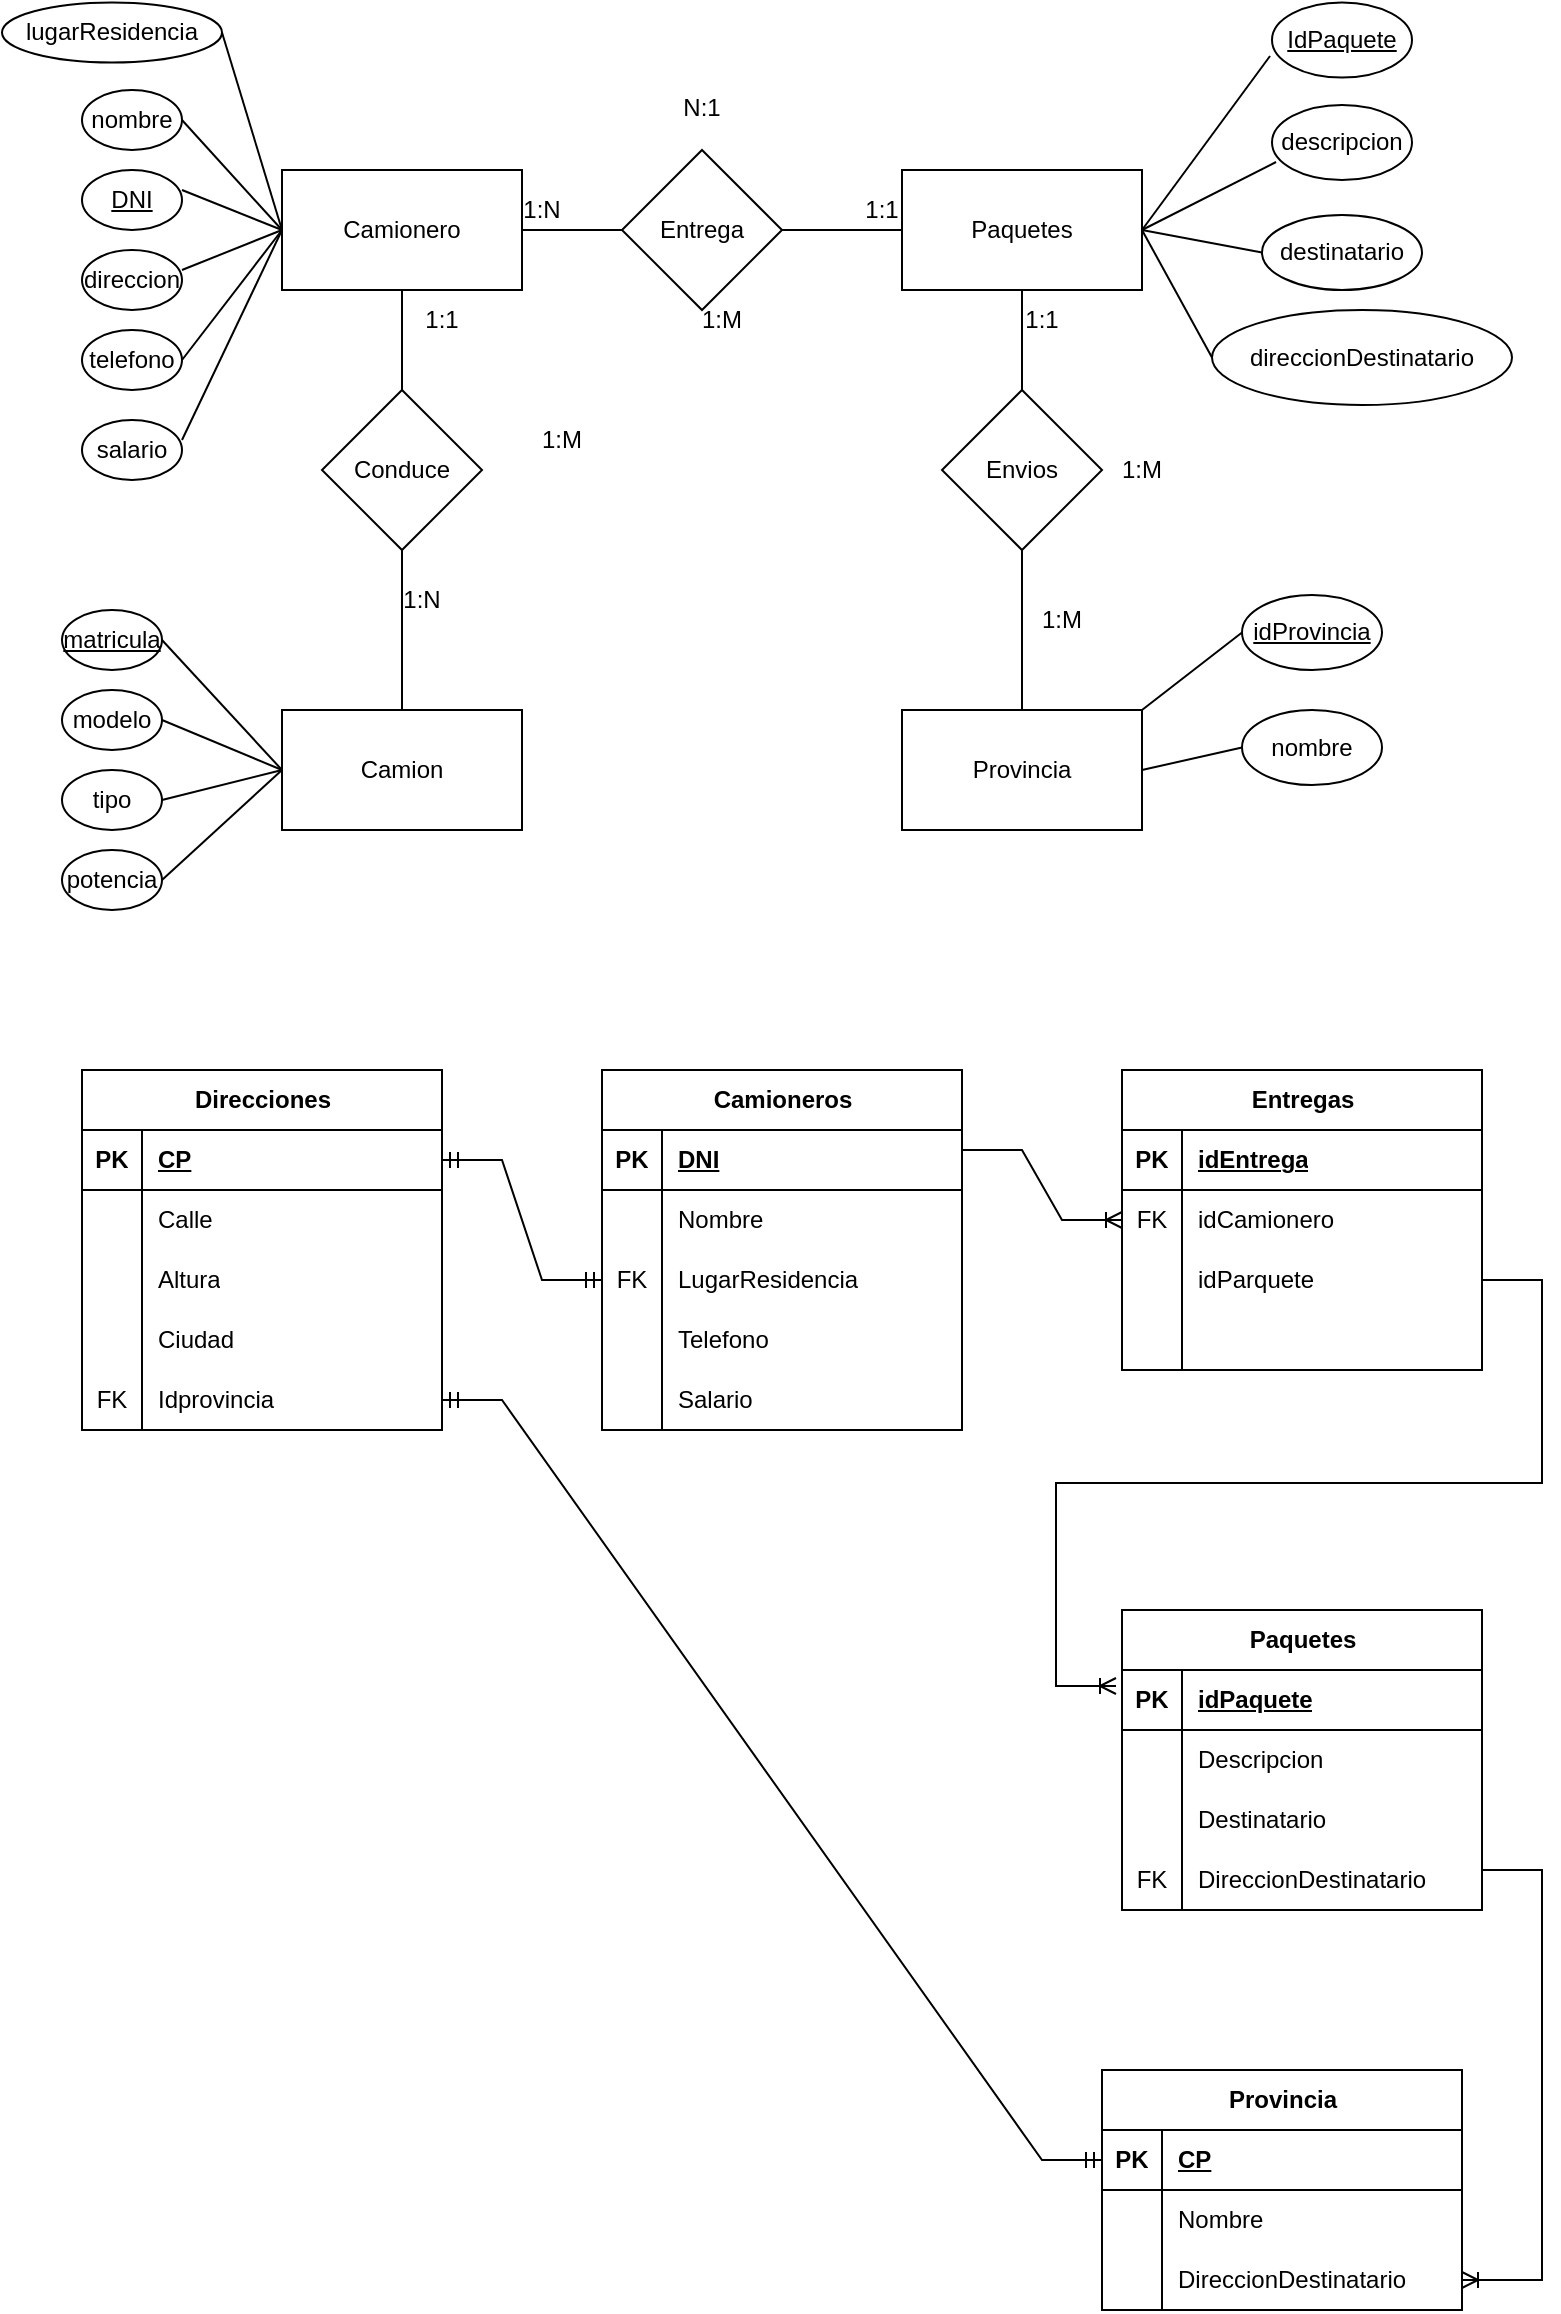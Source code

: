 <mxfile version="24.7.12">
  <diagram name="Página-1" id="TOyF0oC4-pQ5GgvGl5k4">
    <mxGraphModel dx="1195" dy="615" grid="1" gridSize="10" guides="1" tooltips="1" connect="1" arrows="1" fold="1" page="1" pageScale="1" pageWidth="827" pageHeight="1169" math="0" shadow="0">
      <root>
        <mxCell id="0" />
        <mxCell id="1" parent="0" />
        <mxCell id="Z3GMABXR65vh1EOhhpJ3-1" value="Camionero" style="rounded=0;whiteSpace=wrap;html=1;" parent="1" vertex="1">
          <mxGeometry x="140" y="150" width="120" height="60" as="geometry" />
        </mxCell>
        <mxCell id="Z3GMABXR65vh1EOhhpJ3-4" value="Paquetes" style="rounded=0;whiteSpace=wrap;html=1;" parent="1" vertex="1">
          <mxGeometry x="450" y="150" width="120" height="60" as="geometry" />
        </mxCell>
        <mxCell id="Z3GMABXR65vh1EOhhpJ3-12" value="" style="line;strokeWidth=1;rotatable=0;dashed=0;labelPosition=right;align=left;verticalAlign=middle;spacingTop=0;spacingLeft=6;points=[];portConstraint=eastwest;" parent="1" vertex="1">
          <mxGeometry x="260" y="175" width="50" height="10" as="geometry" />
        </mxCell>
        <mxCell id="Tr4g3t7jidLIdL0zgSE4-143" value="" style="edgeStyle=orthogonalEdgeStyle;rounded=0;orthogonalLoop=1;jettySize=auto;html=1;" edge="1" parent="1" source="Z3GMABXR65vh1EOhhpJ3-13" target="qW1m1wGhMs4HHfmTfh1w-18">
          <mxGeometry relative="1" as="geometry" />
        </mxCell>
        <mxCell id="Z3GMABXR65vh1EOhhpJ3-13" value="" style="line;strokeWidth=1;rotatable=0;dashed=0;labelPosition=right;align=left;verticalAlign=middle;spacingTop=0;spacingLeft=6;points=[];portConstraint=eastwest;" parent="1" vertex="1">
          <mxGeometry x="390" y="175" width="60" height="10" as="geometry" />
        </mxCell>
        <mxCell id="Z3GMABXR65vh1EOhhpJ3-14" value="Provincia" style="rounded=0;whiteSpace=wrap;html=1;" parent="1" vertex="1">
          <mxGeometry x="450" y="420" width="120" height="60" as="geometry" />
        </mxCell>
        <mxCell id="Z3GMABXR65vh1EOhhpJ3-16" value="" style="endArrow=none;html=1;rounded=0;exitX=1;exitY=0.5;exitDx=0;exitDy=0;" parent="1" source="Z3GMABXR65vh1EOhhpJ3-17" edge="1">
          <mxGeometry width="50" height="50" relative="1" as="geometry">
            <mxPoint x="90" y="140" as="sourcePoint" />
            <mxPoint x="140" y="180" as="targetPoint" />
          </mxGeometry>
        </mxCell>
        <mxCell id="Z3GMABXR65vh1EOhhpJ3-17" value="nombre" style="ellipse;whiteSpace=wrap;html=1;" parent="1" vertex="1">
          <mxGeometry x="40" y="110" width="50" height="30" as="geometry" />
        </mxCell>
        <mxCell id="Z3GMABXR65vh1EOhhpJ3-18" value="&lt;u&gt;DNI&lt;/u&gt;" style="ellipse;whiteSpace=wrap;html=1;" parent="1" vertex="1">
          <mxGeometry x="40" y="150" width="50" height="30" as="geometry" />
        </mxCell>
        <mxCell id="Z3GMABXR65vh1EOhhpJ3-19" value="direccion" style="ellipse;whiteSpace=wrap;html=1;" parent="1" vertex="1">
          <mxGeometry x="40" y="190" width="50" height="30" as="geometry" />
        </mxCell>
        <mxCell id="Z3GMABXR65vh1EOhhpJ3-20" value="telefono" style="ellipse;whiteSpace=wrap;html=1;" parent="1" vertex="1">
          <mxGeometry x="40" y="230" width="50" height="30" as="geometry" />
        </mxCell>
        <mxCell id="Z3GMABXR65vh1EOhhpJ3-21" value="salario" style="ellipse;whiteSpace=wrap;html=1;" parent="1" vertex="1">
          <mxGeometry x="40" y="275" width="50" height="30" as="geometry" />
        </mxCell>
        <mxCell id="Z3GMABXR65vh1EOhhpJ3-22" value="lugarResidencia" style="ellipse;whiteSpace=wrap;html=1;" parent="1" vertex="1">
          <mxGeometry y="66.25" width="110" height="30" as="geometry" />
        </mxCell>
        <mxCell id="Z3GMABXR65vh1EOhhpJ3-23" value="" style="endArrow=none;html=1;rounded=0;entryX=0;entryY=0.5;entryDx=0;entryDy=0;" parent="1" target="Z3GMABXR65vh1EOhhpJ3-1" edge="1">
          <mxGeometry width="50" height="50" relative="1" as="geometry">
            <mxPoint x="90" y="160" as="sourcePoint" />
            <mxPoint x="140" y="200" as="targetPoint" />
          </mxGeometry>
        </mxCell>
        <mxCell id="Z3GMABXR65vh1EOhhpJ3-24" value="" style="endArrow=none;html=1;rounded=0;entryX=0;entryY=0.5;entryDx=0;entryDy=0;" parent="1" target="Z3GMABXR65vh1EOhhpJ3-1" edge="1">
          <mxGeometry width="50" height="50" relative="1" as="geometry">
            <mxPoint x="90" y="200" as="sourcePoint" />
            <mxPoint x="140" y="240" as="targetPoint" />
          </mxGeometry>
        </mxCell>
        <mxCell id="Z3GMABXR65vh1EOhhpJ3-25" value="" style="endArrow=none;html=1;rounded=0;" parent="1" edge="1">
          <mxGeometry width="50" height="50" relative="1" as="geometry">
            <mxPoint x="90" y="245" as="sourcePoint" />
            <mxPoint x="140" y="180" as="targetPoint" />
          </mxGeometry>
        </mxCell>
        <mxCell id="Z3GMABXR65vh1EOhhpJ3-26" value="" style="endArrow=none;html=1;rounded=0;entryX=0;entryY=0.5;entryDx=0;entryDy=0;" parent="1" target="Z3GMABXR65vh1EOhhpJ3-1" edge="1">
          <mxGeometry width="50" height="50" relative="1" as="geometry">
            <mxPoint x="90" y="285" as="sourcePoint" />
            <mxPoint x="140" y="325" as="targetPoint" />
          </mxGeometry>
        </mxCell>
        <mxCell id="Z3GMABXR65vh1EOhhpJ3-27" value="" style="endArrow=none;html=1;rounded=0;entryX=-0.014;entryY=0.713;entryDx=0;entryDy=0;exitX=1;exitY=0.5;exitDx=0;exitDy=0;entryPerimeter=0;" parent="1" source="Z3GMABXR65vh1EOhhpJ3-4" target="Z3GMABXR65vh1EOhhpJ3-34" edge="1">
          <mxGeometry width="50" height="50" relative="1" as="geometry">
            <mxPoint x="600" y="-10" as="sourcePoint" />
            <mxPoint x="650" y="80" as="targetPoint" />
          </mxGeometry>
        </mxCell>
        <mxCell id="Z3GMABXR65vh1EOhhpJ3-28" value="Entrega" style="rhombus;whiteSpace=wrap;html=1;" parent="1" vertex="1">
          <mxGeometry x="310" y="140" width="80" height="80" as="geometry" />
        </mxCell>
        <mxCell id="Z3GMABXR65vh1EOhhpJ3-29" value="descripcion" style="ellipse;whiteSpace=wrap;html=1;" parent="1" vertex="1">
          <mxGeometry x="635" y="117.5" width="70" height="37.5" as="geometry" />
        </mxCell>
        <mxCell id="Z3GMABXR65vh1EOhhpJ3-30" value="destinatario" style="ellipse;whiteSpace=wrap;html=1;" parent="1" vertex="1">
          <mxGeometry x="630" y="172.5" width="80" height="37.5" as="geometry" />
        </mxCell>
        <mxCell id="Z3GMABXR65vh1EOhhpJ3-31" value="direccionDestinatario" style="ellipse;whiteSpace=wrap;html=1;" parent="1" vertex="1">
          <mxGeometry x="605" y="220" width="150" height="47.5" as="geometry" />
        </mxCell>
        <mxCell id="Z3GMABXR65vh1EOhhpJ3-34" value="IdPaquete" style="ellipse;whiteSpace=wrap;html=1;fontStyle=4" parent="1" vertex="1">
          <mxGeometry x="635" y="66.25" width="70" height="37.5" as="geometry" />
        </mxCell>
        <mxCell id="Z3GMABXR65vh1EOhhpJ3-35" value="" style="endArrow=none;html=1;rounded=0;entryX=0.029;entryY=0.76;entryDx=0;entryDy=0;exitX=1;exitY=0.5;exitDx=0;exitDy=0;entryPerimeter=0;" parent="1" source="Z3GMABXR65vh1EOhhpJ3-4" target="Z3GMABXR65vh1EOhhpJ3-29" edge="1">
          <mxGeometry width="50" height="50" relative="1" as="geometry">
            <mxPoint x="570" y="222.5" as="sourcePoint" />
            <mxPoint x="650" y="122.5" as="targetPoint" />
          </mxGeometry>
        </mxCell>
        <mxCell id="Z3GMABXR65vh1EOhhpJ3-36" value="" style="endArrow=none;html=1;rounded=0;entryX=0;entryY=0.5;entryDx=0;entryDy=0;" parent="1" target="Z3GMABXR65vh1EOhhpJ3-30" edge="1">
          <mxGeometry width="50" height="50" relative="1" as="geometry">
            <mxPoint x="570" y="180" as="sourcePoint" />
            <mxPoint x="650" y="160" as="targetPoint" />
          </mxGeometry>
        </mxCell>
        <mxCell id="Z3GMABXR65vh1EOhhpJ3-37" value="" style="endArrow=none;html=1;rounded=0;entryX=0;entryY=0.5;entryDx=0;entryDy=0;" parent="1" target="Z3GMABXR65vh1EOhhpJ3-31" edge="1">
          <mxGeometry width="50" height="50" relative="1" as="geometry">
            <mxPoint x="570" y="180" as="sourcePoint" />
            <mxPoint x="650" y="195" as="targetPoint" />
          </mxGeometry>
        </mxCell>
        <mxCell id="Z3GMABXR65vh1EOhhpJ3-40" value="" style="endArrow=none;html=1;rounded=0;exitX=0.5;exitY=0;exitDx=0;exitDy=0;entryX=0.5;entryY=1;entryDx=0;entryDy=0;" parent="1" source="Z3GMABXR65vh1EOhhpJ3-14" target="Z3GMABXR65vh1EOhhpJ3-4" edge="1">
          <mxGeometry width="50" height="50" relative="1" as="geometry">
            <mxPoint x="390" y="310" as="sourcePoint" />
            <mxPoint x="440" y="260" as="targetPoint" />
          </mxGeometry>
        </mxCell>
        <mxCell id="Z3GMABXR65vh1EOhhpJ3-41" value="Envios" style="rhombus;whiteSpace=wrap;html=1;" parent="1" vertex="1">
          <mxGeometry x="470" y="260" width="80" height="80" as="geometry" />
        </mxCell>
        <mxCell id="Z3GMABXR65vh1EOhhpJ3-42" value="N:1" style="text;html=1;align=center;verticalAlign=middle;whiteSpace=wrap;rounded=0;" parent="1" vertex="1">
          <mxGeometry x="320" y="103.75" width="60" height="30" as="geometry" />
        </mxCell>
        <mxCell id="Z3GMABXR65vh1EOhhpJ3-43" value="1:N" style="text;html=1;align=center;verticalAlign=middle;whiteSpace=wrap;rounded=0;" parent="1" vertex="1">
          <mxGeometry x="240" y="155" width="60" height="30" as="geometry" />
        </mxCell>
        <mxCell id="Z3GMABXR65vh1EOhhpJ3-44" value="1:1" style="text;html=1;align=center;verticalAlign=middle;whiteSpace=wrap;rounded=0;" parent="1" vertex="1">
          <mxGeometry x="410" y="155" width="60" height="30" as="geometry" />
        </mxCell>
        <mxCell id="Z3GMABXR65vh1EOhhpJ3-45" value="1:1" style="text;html=1;align=center;verticalAlign=middle;whiteSpace=wrap;rounded=0;" parent="1" vertex="1">
          <mxGeometry x="490" y="210" width="60" height="30" as="geometry" />
        </mxCell>
        <mxCell id="Z3GMABXR65vh1EOhhpJ3-46" value="1:M" style="text;html=1;align=center;verticalAlign=middle;whiteSpace=wrap;rounded=0;" parent="1" vertex="1">
          <mxGeometry x="500" y="360" width="60" height="30" as="geometry" />
        </mxCell>
        <mxCell id="Z3GMABXR65vh1EOhhpJ3-47" value="1:M" style="text;html=1;align=center;verticalAlign=middle;whiteSpace=wrap;rounded=0;" parent="1" vertex="1">
          <mxGeometry x="540" y="285" width="60" height="30" as="geometry" />
        </mxCell>
        <mxCell id="qW1m1wGhMs4HHfmTfh1w-2" value="idProvincia" style="ellipse;whiteSpace=wrap;html=1;fontStyle=4" parent="1" vertex="1">
          <mxGeometry x="620" y="362.5" width="70" height="37.5" as="geometry" />
        </mxCell>
        <mxCell id="qW1m1wGhMs4HHfmTfh1w-4" value="nombre" style="ellipse;whiteSpace=wrap;html=1;" parent="1" vertex="1">
          <mxGeometry x="620" y="420" width="70" height="37.5" as="geometry" />
        </mxCell>
        <mxCell id="qW1m1wGhMs4HHfmTfh1w-5" value="" style="endArrow=none;html=1;rounded=0;entryX=0;entryY=0.5;entryDx=0;entryDy=0;exitX=1;exitY=0.5;exitDx=0;exitDy=0;" parent="1" target="qW1m1wGhMs4HHfmTfh1w-2" edge="1">
          <mxGeometry width="50" height="50" relative="1" as="geometry">
            <mxPoint x="570" y="420" as="sourcePoint" />
            <mxPoint x="629" y="333" as="targetPoint" />
          </mxGeometry>
        </mxCell>
        <mxCell id="qW1m1wGhMs4HHfmTfh1w-6" value="" style="endArrow=none;html=1;rounded=0;entryX=0;entryY=0.5;entryDx=0;entryDy=0;exitX=1;exitY=0.5;exitDx=0;exitDy=0;" parent="1" source="Z3GMABXR65vh1EOhhpJ3-14" target="qW1m1wGhMs4HHfmTfh1w-4" edge="1">
          <mxGeometry width="50" height="50" relative="1" as="geometry">
            <mxPoint x="580" y="430" as="sourcePoint" />
            <mxPoint x="630" y="391" as="targetPoint" />
          </mxGeometry>
        </mxCell>
        <mxCell id="qW1m1wGhMs4HHfmTfh1w-7" value="Conduce" style="rhombus;whiteSpace=wrap;html=1;" parent="1" vertex="1">
          <mxGeometry x="160" y="260" width="80" height="80" as="geometry" />
        </mxCell>
        <mxCell id="qW1m1wGhMs4HHfmTfh1w-8" value="Camion" style="rounded=0;whiteSpace=wrap;html=1;" parent="1" vertex="1">
          <mxGeometry x="140" y="420" width="120" height="60" as="geometry" />
        </mxCell>
        <mxCell id="qW1m1wGhMs4HHfmTfh1w-10" value="" style="endArrow=none;html=1;rounded=0;entryX=0.5;entryY=1;entryDx=0;entryDy=0;entryPerimeter=0;" parent="1" target="Z3GMABXR65vh1EOhhpJ3-1" edge="1">
          <mxGeometry width="50" height="50" relative="1" as="geometry">
            <mxPoint x="200" y="260" as="sourcePoint" />
            <mxPoint x="202" y="220" as="targetPoint" />
          </mxGeometry>
        </mxCell>
        <mxCell id="qW1m1wGhMs4HHfmTfh1w-11" value="" style="endArrow=none;html=1;rounded=0;entryX=0.5;entryY=0;entryDx=0;entryDy=0;exitX=0.5;exitY=1;exitDx=0;exitDy=0;" parent="1" source="qW1m1wGhMs4HHfmTfh1w-7" target="qW1m1wGhMs4HHfmTfh1w-8" edge="1">
          <mxGeometry width="50" height="50" relative="1" as="geometry">
            <mxPoint x="210" y="270" as="sourcePoint" />
            <mxPoint x="210" y="220" as="targetPoint" />
          </mxGeometry>
        </mxCell>
        <mxCell id="qW1m1wGhMs4HHfmTfh1w-12" value="1:N" style="text;html=1;align=center;verticalAlign=middle;whiteSpace=wrap;rounded=0;" parent="1" vertex="1">
          <mxGeometry x="180" y="350" width="60" height="30" as="geometry" />
        </mxCell>
        <mxCell id="qW1m1wGhMs4HHfmTfh1w-13" value="1:M" style="text;html=1;align=center;verticalAlign=middle;whiteSpace=wrap;rounded=0;" parent="1" vertex="1">
          <mxGeometry x="250" y="270" width="60" height="30" as="geometry" />
        </mxCell>
        <mxCell id="qW1m1wGhMs4HHfmTfh1w-17" value="1:1" style="text;html=1;align=center;verticalAlign=middle;whiteSpace=wrap;rounded=0;" parent="1" vertex="1">
          <mxGeometry x="190" y="210" width="60" height="30" as="geometry" />
        </mxCell>
        <mxCell id="qW1m1wGhMs4HHfmTfh1w-18" value="1:M" style="text;html=1;align=center;verticalAlign=middle;whiteSpace=wrap;rounded=0;" parent="1" vertex="1">
          <mxGeometry x="330" y="210" width="60" height="30" as="geometry" />
        </mxCell>
        <mxCell id="Tr4g3t7jidLIdL0zgSE4-1" value="modelo" style="ellipse;whiteSpace=wrap;html=1;" vertex="1" parent="1">
          <mxGeometry x="30" y="410" width="50" height="30" as="geometry" />
        </mxCell>
        <mxCell id="Tr4g3t7jidLIdL0zgSE4-2" value="tipo" style="ellipse;whiteSpace=wrap;html=1;" vertex="1" parent="1">
          <mxGeometry x="30" y="450" width="50" height="30" as="geometry" />
        </mxCell>
        <mxCell id="Tr4g3t7jidLIdL0zgSE4-3" value="potencia" style="ellipse;whiteSpace=wrap;html=1;" vertex="1" parent="1">
          <mxGeometry x="30" y="490" width="50" height="30" as="geometry" />
        </mxCell>
        <mxCell id="Tr4g3t7jidLIdL0zgSE4-5" value="matricula" style="ellipse;whiteSpace=wrap;html=1;fontStyle=4" vertex="1" parent="1">
          <mxGeometry x="30" y="370" width="50" height="30" as="geometry" />
        </mxCell>
        <mxCell id="Tr4g3t7jidLIdL0zgSE4-7" value="" style="endArrow=none;html=1;rounded=0;exitX=1;exitY=0.5;exitDx=0;exitDy=0;entryX=0;entryY=0.5;entryDx=0;entryDy=0;" edge="1" parent="1" source="Tr4g3t7jidLIdL0zgSE4-1" target="qW1m1wGhMs4HHfmTfh1w-8">
          <mxGeometry width="50" height="50" relative="1" as="geometry">
            <mxPoint x="80" y="420" as="sourcePoint" />
            <mxPoint x="180" y="845" as="targetPoint" />
          </mxGeometry>
        </mxCell>
        <mxCell id="Tr4g3t7jidLIdL0zgSE4-8" value="" style="endArrow=none;html=1;rounded=0;exitX=1;exitY=0.5;exitDx=0;exitDy=0;entryX=0;entryY=0.5;entryDx=0;entryDy=0;" edge="1" parent="1" source="Tr4g3t7jidLIdL0zgSE4-2" target="qW1m1wGhMs4HHfmTfh1w-8">
          <mxGeometry width="50" height="50" relative="1" as="geometry">
            <mxPoint x="80" y="457.5" as="sourcePoint" />
            <mxPoint x="100" y="612.5" as="targetPoint" />
          </mxGeometry>
        </mxCell>
        <mxCell id="Tr4g3t7jidLIdL0zgSE4-9" value="" style="endArrow=none;html=1;rounded=0;exitX=1;exitY=0.5;exitDx=0;exitDy=0;entryX=0;entryY=0.5;entryDx=0;entryDy=0;" edge="1" parent="1" source="Tr4g3t7jidLIdL0zgSE4-5" target="qW1m1wGhMs4HHfmTfh1w-8">
          <mxGeometry width="50" height="50" relative="1" as="geometry">
            <mxPoint x="80" y="385" as="sourcePoint" />
            <mxPoint x="130" y="440" as="targetPoint" />
          </mxGeometry>
        </mxCell>
        <mxCell id="Tr4g3t7jidLIdL0zgSE4-10" value="" style="endArrow=none;html=1;rounded=0;entryX=0;entryY=0.5;entryDx=0;entryDy=0;exitX=1;exitY=0.5;exitDx=0;exitDy=0;" edge="1" parent="1" source="Tr4g3t7jidLIdL0zgSE4-3" target="qW1m1wGhMs4HHfmTfh1w-8">
          <mxGeometry width="50" height="50" relative="1" as="geometry">
            <mxPoint x="90" y="505" as="sourcePoint" />
            <mxPoint x="140" y="490" as="targetPoint" />
          </mxGeometry>
        </mxCell>
        <mxCell id="Tr4g3t7jidLIdL0zgSE4-27" value="Direcciones" style="shape=table;startSize=30;container=1;collapsible=1;childLayout=tableLayout;fixedRows=1;rowLines=0;fontStyle=1;align=center;resizeLast=1;html=1;" vertex="1" parent="1">
          <mxGeometry x="40" y="600" width="180" height="180" as="geometry" />
        </mxCell>
        <mxCell id="Tr4g3t7jidLIdL0zgSE4-28" value="" style="shape=tableRow;horizontal=0;startSize=0;swimlaneHead=0;swimlaneBody=0;fillColor=none;collapsible=0;dropTarget=0;points=[[0,0.5],[1,0.5]];portConstraint=eastwest;top=0;left=0;right=0;bottom=1;" vertex="1" parent="Tr4g3t7jidLIdL0zgSE4-27">
          <mxGeometry y="30" width="180" height="30" as="geometry" />
        </mxCell>
        <mxCell id="Tr4g3t7jidLIdL0zgSE4-29" value="PK" style="shape=partialRectangle;connectable=0;fillColor=none;top=0;left=0;bottom=0;right=0;fontStyle=1;overflow=hidden;whiteSpace=wrap;html=1;" vertex="1" parent="Tr4g3t7jidLIdL0zgSE4-28">
          <mxGeometry width="30" height="30" as="geometry">
            <mxRectangle width="30" height="30" as="alternateBounds" />
          </mxGeometry>
        </mxCell>
        <mxCell id="Tr4g3t7jidLIdL0zgSE4-30" value="CP" style="shape=partialRectangle;connectable=0;fillColor=none;top=0;left=0;bottom=0;right=0;align=left;spacingLeft=6;fontStyle=5;overflow=hidden;whiteSpace=wrap;html=1;" vertex="1" parent="Tr4g3t7jidLIdL0zgSE4-28">
          <mxGeometry x="30" width="150" height="30" as="geometry">
            <mxRectangle width="150" height="30" as="alternateBounds" />
          </mxGeometry>
        </mxCell>
        <mxCell id="Tr4g3t7jidLIdL0zgSE4-31" value="" style="shape=tableRow;horizontal=0;startSize=0;swimlaneHead=0;swimlaneBody=0;fillColor=none;collapsible=0;dropTarget=0;points=[[0,0.5],[1,0.5]];portConstraint=eastwest;top=0;left=0;right=0;bottom=0;" vertex="1" parent="Tr4g3t7jidLIdL0zgSE4-27">
          <mxGeometry y="60" width="180" height="30" as="geometry" />
        </mxCell>
        <mxCell id="Tr4g3t7jidLIdL0zgSE4-32" value="" style="shape=partialRectangle;connectable=0;fillColor=none;top=0;left=0;bottom=0;right=0;editable=1;overflow=hidden;whiteSpace=wrap;html=1;" vertex="1" parent="Tr4g3t7jidLIdL0zgSE4-31">
          <mxGeometry width="30" height="30" as="geometry">
            <mxRectangle width="30" height="30" as="alternateBounds" />
          </mxGeometry>
        </mxCell>
        <mxCell id="Tr4g3t7jidLIdL0zgSE4-33" value="Calle&lt;span style=&quot;white-space: pre;&quot;&gt;&#x9;&lt;/span&gt;" style="shape=partialRectangle;connectable=0;fillColor=none;top=0;left=0;bottom=0;right=0;align=left;spacingLeft=6;overflow=hidden;whiteSpace=wrap;html=1;" vertex="1" parent="Tr4g3t7jidLIdL0zgSE4-31">
          <mxGeometry x="30" width="150" height="30" as="geometry">
            <mxRectangle width="150" height="30" as="alternateBounds" />
          </mxGeometry>
        </mxCell>
        <mxCell id="Tr4g3t7jidLIdL0zgSE4-34" value="" style="shape=tableRow;horizontal=0;startSize=0;swimlaneHead=0;swimlaneBody=0;fillColor=none;collapsible=0;dropTarget=0;points=[[0,0.5],[1,0.5]];portConstraint=eastwest;top=0;left=0;right=0;bottom=0;" vertex="1" parent="Tr4g3t7jidLIdL0zgSE4-27">
          <mxGeometry y="90" width="180" height="30" as="geometry" />
        </mxCell>
        <mxCell id="Tr4g3t7jidLIdL0zgSE4-35" value="" style="shape=partialRectangle;connectable=0;fillColor=none;top=0;left=0;bottom=0;right=0;editable=1;overflow=hidden;whiteSpace=wrap;html=1;" vertex="1" parent="Tr4g3t7jidLIdL0zgSE4-34">
          <mxGeometry width="30" height="30" as="geometry">
            <mxRectangle width="30" height="30" as="alternateBounds" />
          </mxGeometry>
        </mxCell>
        <mxCell id="Tr4g3t7jidLIdL0zgSE4-36" value="Altura" style="shape=partialRectangle;connectable=0;fillColor=none;top=0;left=0;bottom=0;right=0;align=left;spacingLeft=6;overflow=hidden;whiteSpace=wrap;html=1;" vertex="1" parent="Tr4g3t7jidLIdL0zgSE4-34">
          <mxGeometry x="30" width="150" height="30" as="geometry">
            <mxRectangle width="150" height="30" as="alternateBounds" />
          </mxGeometry>
        </mxCell>
        <mxCell id="Tr4g3t7jidLIdL0zgSE4-55" value="" style="shape=tableRow;horizontal=0;startSize=0;swimlaneHead=0;swimlaneBody=0;fillColor=none;collapsible=0;dropTarget=0;points=[[0,0.5],[1,0.5]];portConstraint=eastwest;top=0;left=0;right=0;bottom=0;" vertex="1" parent="Tr4g3t7jidLIdL0zgSE4-27">
          <mxGeometry y="120" width="180" height="30" as="geometry" />
        </mxCell>
        <mxCell id="Tr4g3t7jidLIdL0zgSE4-56" value="" style="shape=partialRectangle;connectable=0;fillColor=none;top=0;left=0;bottom=0;right=0;editable=1;overflow=hidden;whiteSpace=wrap;html=1;" vertex="1" parent="Tr4g3t7jidLIdL0zgSE4-55">
          <mxGeometry width="30" height="30" as="geometry">
            <mxRectangle width="30" height="30" as="alternateBounds" />
          </mxGeometry>
        </mxCell>
        <mxCell id="Tr4g3t7jidLIdL0zgSE4-57" value="Ciudad" style="shape=partialRectangle;connectable=0;fillColor=none;top=0;left=0;bottom=0;right=0;align=left;spacingLeft=6;overflow=hidden;whiteSpace=wrap;html=1;" vertex="1" parent="Tr4g3t7jidLIdL0zgSE4-55">
          <mxGeometry x="30" width="150" height="30" as="geometry">
            <mxRectangle width="150" height="30" as="alternateBounds" />
          </mxGeometry>
        </mxCell>
        <mxCell id="Tr4g3t7jidLIdL0zgSE4-163" value="" style="shape=tableRow;horizontal=0;startSize=0;swimlaneHead=0;swimlaneBody=0;fillColor=none;collapsible=0;dropTarget=0;points=[[0,0.5],[1,0.5]];portConstraint=eastwest;top=0;left=0;right=0;bottom=0;" vertex="1" parent="Tr4g3t7jidLIdL0zgSE4-27">
          <mxGeometry y="150" width="180" height="30" as="geometry" />
        </mxCell>
        <mxCell id="Tr4g3t7jidLIdL0zgSE4-164" value="FK" style="shape=partialRectangle;connectable=0;fillColor=none;top=0;left=0;bottom=0;right=0;editable=1;overflow=hidden;whiteSpace=wrap;html=1;" vertex="1" parent="Tr4g3t7jidLIdL0zgSE4-163">
          <mxGeometry width="30" height="30" as="geometry">
            <mxRectangle width="30" height="30" as="alternateBounds" />
          </mxGeometry>
        </mxCell>
        <mxCell id="Tr4g3t7jidLIdL0zgSE4-165" value="Idprovincia" style="shape=partialRectangle;connectable=0;fillColor=none;top=0;left=0;bottom=0;right=0;align=left;spacingLeft=6;overflow=hidden;whiteSpace=wrap;html=1;" vertex="1" parent="Tr4g3t7jidLIdL0zgSE4-163">
          <mxGeometry x="30" width="150" height="30" as="geometry">
            <mxRectangle width="150" height="30" as="alternateBounds" />
          </mxGeometry>
        </mxCell>
        <mxCell id="Tr4g3t7jidLIdL0zgSE4-61" value="" style="endArrow=none;html=1;rounded=0;exitX=1;exitY=0.5;exitDx=0;exitDy=0;entryX=0;entryY=0.5;entryDx=0;entryDy=0;" edge="1" parent="1" source="Z3GMABXR65vh1EOhhpJ3-22" target="Z3GMABXR65vh1EOhhpJ3-1">
          <mxGeometry width="50" height="50" relative="1" as="geometry">
            <mxPoint x="90" y="85" as="sourcePoint" />
            <mxPoint x="140" y="140" as="targetPoint" />
            <Array as="points" />
          </mxGeometry>
        </mxCell>
        <mxCell id="Tr4g3t7jidLIdL0zgSE4-62" value="Camioneros" style="shape=table;startSize=30;container=1;collapsible=1;childLayout=tableLayout;fixedRows=1;rowLines=0;fontStyle=1;align=center;resizeLast=1;html=1;" vertex="1" parent="1">
          <mxGeometry x="300" y="600" width="180" height="180" as="geometry" />
        </mxCell>
        <mxCell id="Tr4g3t7jidLIdL0zgSE4-63" value="" style="shape=tableRow;horizontal=0;startSize=0;swimlaneHead=0;swimlaneBody=0;fillColor=none;collapsible=0;dropTarget=0;points=[[0,0.5],[1,0.5]];portConstraint=eastwest;top=0;left=0;right=0;bottom=1;" vertex="1" parent="Tr4g3t7jidLIdL0zgSE4-62">
          <mxGeometry y="30" width="180" height="30" as="geometry" />
        </mxCell>
        <mxCell id="Tr4g3t7jidLIdL0zgSE4-64" value="PK" style="shape=partialRectangle;connectable=0;fillColor=none;top=0;left=0;bottom=0;right=0;fontStyle=1;overflow=hidden;whiteSpace=wrap;html=1;" vertex="1" parent="Tr4g3t7jidLIdL0zgSE4-63">
          <mxGeometry width="30" height="30" as="geometry">
            <mxRectangle width="30" height="30" as="alternateBounds" />
          </mxGeometry>
        </mxCell>
        <mxCell id="Tr4g3t7jidLIdL0zgSE4-65" value="DNI" style="shape=partialRectangle;connectable=0;fillColor=none;top=0;left=0;bottom=0;right=0;align=left;spacingLeft=6;fontStyle=5;overflow=hidden;whiteSpace=wrap;html=1;" vertex="1" parent="Tr4g3t7jidLIdL0zgSE4-63">
          <mxGeometry x="30" width="150" height="30" as="geometry">
            <mxRectangle width="150" height="30" as="alternateBounds" />
          </mxGeometry>
        </mxCell>
        <mxCell id="Tr4g3t7jidLIdL0zgSE4-66" value="" style="shape=tableRow;horizontal=0;startSize=0;swimlaneHead=0;swimlaneBody=0;fillColor=none;collapsible=0;dropTarget=0;points=[[0,0.5],[1,0.5]];portConstraint=eastwest;top=0;left=0;right=0;bottom=0;" vertex="1" parent="Tr4g3t7jidLIdL0zgSE4-62">
          <mxGeometry y="60" width="180" height="30" as="geometry" />
        </mxCell>
        <mxCell id="Tr4g3t7jidLIdL0zgSE4-67" value="" style="shape=partialRectangle;connectable=0;fillColor=none;top=0;left=0;bottom=0;right=0;editable=1;overflow=hidden;whiteSpace=wrap;html=1;" vertex="1" parent="Tr4g3t7jidLIdL0zgSE4-66">
          <mxGeometry width="30" height="30" as="geometry">
            <mxRectangle width="30" height="30" as="alternateBounds" />
          </mxGeometry>
        </mxCell>
        <mxCell id="Tr4g3t7jidLIdL0zgSE4-68" value="Nombre" style="shape=partialRectangle;connectable=0;fillColor=none;top=0;left=0;bottom=0;right=0;align=left;spacingLeft=6;overflow=hidden;whiteSpace=wrap;html=1;" vertex="1" parent="Tr4g3t7jidLIdL0zgSE4-66">
          <mxGeometry x="30" width="150" height="30" as="geometry">
            <mxRectangle width="150" height="30" as="alternateBounds" />
          </mxGeometry>
        </mxCell>
        <mxCell id="Tr4g3t7jidLIdL0zgSE4-69" value="" style="shape=tableRow;horizontal=0;startSize=0;swimlaneHead=0;swimlaneBody=0;fillColor=none;collapsible=0;dropTarget=0;points=[[0,0.5],[1,0.5]];portConstraint=eastwest;top=0;left=0;right=0;bottom=0;" vertex="1" parent="Tr4g3t7jidLIdL0zgSE4-62">
          <mxGeometry y="90" width="180" height="30" as="geometry" />
        </mxCell>
        <mxCell id="Tr4g3t7jidLIdL0zgSE4-70" value="FK" style="shape=partialRectangle;connectable=0;fillColor=none;top=0;left=0;bottom=0;right=0;editable=1;overflow=hidden;whiteSpace=wrap;html=1;" vertex="1" parent="Tr4g3t7jidLIdL0zgSE4-69">
          <mxGeometry width="30" height="30" as="geometry">
            <mxRectangle width="30" height="30" as="alternateBounds" />
          </mxGeometry>
        </mxCell>
        <mxCell id="Tr4g3t7jidLIdL0zgSE4-71" value="LugarResidencia" style="shape=partialRectangle;connectable=0;fillColor=none;top=0;left=0;bottom=0;right=0;align=left;spacingLeft=6;overflow=hidden;whiteSpace=wrap;html=1;verticalAlign=middle;labelPosition=center;verticalLabelPosition=middle;" vertex="1" parent="Tr4g3t7jidLIdL0zgSE4-69">
          <mxGeometry x="30" width="150" height="30" as="geometry">
            <mxRectangle width="150" height="30" as="alternateBounds" />
          </mxGeometry>
        </mxCell>
        <mxCell id="Tr4g3t7jidLIdL0zgSE4-72" value="" style="shape=tableRow;horizontal=0;startSize=0;swimlaneHead=0;swimlaneBody=0;fillColor=none;collapsible=0;dropTarget=0;points=[[0,0.5],[1,0.5]];portConstraint=eastwest;top=0;left=0;right=0;bottom=0;" vertex="1" parent="Tr4g3t7jidLIdL0zgSE4-62">
          <mxGeometry y="120" width="180" height="30" as="geometry" />
        </mxCell>
        <mxCell id="Tr4g3t7jidLIdL0zgSE4-73" value="" style="shape=partialRectangle;connectable=0;fillColor=none;top=0;left=0;bottom=0;right=0;editable=1;overflow=hidden;whiteSpace=wrap;html=1;" vertex="1" parent="Tr4g3t7jidLIdL0zgSE4-72">
          <mxGeometry width="30" height="30" as="geometry">
            <mxRectangle width="30" height="30" as="alternateBounds" />
          </mxGeometry>
        </mxCell>
        <mxCell id="Tr4g3t7jidLIdL0zgSE4-74" value="Telefono" style="shape=partialRectangle;connectable=0;fillColor=none;top=0;left=0;bottom=0;right=0;align=left;spacingLeft=6;overflow=hidden;whiteSpace=wrap;html=1;" vertex="1" parent="Tr4g3t7jidLIdL0zgSE4-72">
          <mxGeometry x="30" width="150" height="30" as="geometry">
            <mxRectangle width="150" height="30" as="alternateBounds" />
          </mxGeometry>
        </mxCell>
        <mxCell id="Tr4g3t7jidLIdL0zgSE4-75" value="" style="shape=tableRow;horizontal=0;startSize=0;swimlaneHead=0;swimlaneBody=0;fillColor=none;collapsible=0;dropTarget=0;points=[[0,0.5],[1,0.5]];portConstraint=eastwest;top=0;left=0;right=0;bottom=0;" vertex="1" parent="Tr4g3t7jidLIdL0zgSE4-62">
          <mxGeometry y="150" width="180" height="30" as="geometry" />
        </mxCell>
        <mxCell id="Tr4g3t7jidLIdL0zgSE4-76" value="" style="shape=partialRectangle;connectable=0;fillColor=none;top=0;left=0;bottom=0;right=0;editable=1;overflow=hidden;whiteSpace=wrap;html=1;" vertex="1" parent="Tr4g3t7jidLIdL0zgSE4-75">
          <mxGeometry width="30" height="30" as="geometry">
            <mxRectangle width="30" height="30" as="alternateBounds" />
          </mxGeometry>
        </mxCell>
        <mxCell id="Tr4g3t7jidLIdL0zgSE4-77" value="Salario" style="shape=partialRectangle;connectable=0;fillColor=none;top=0;left=0;bottom=0;right=0;align=left;spacingLeft=6;overflow=hidden;whiteSpace=wrap;html=1;" vertex="1" parent="Tr4g3t7jidLIdL0zgSE4-75">
          <mxGeometry x="30" width="150" height="30" as="geometry">
            <mxRectangle width="150" height="30" as="alternateBounds" />
          </mxGeometry>
        </mxCell>
        <mxCell id="Tr4g3t7jidLIdL0zgSE4-91" value="Paquetes" style="shape=table;startSize=30;container=1;collapsible=1;childLayout=tableLayout;fixedRows=1;rowLines=0;fontStyle=1;align=center;resizeLast=1;html=1;" vertex="1" parent="1">
          <mxGeometry x="560" y="870" width="180" height="150" as="geometry" />
        </mxCell>
        <mxCell id="Tr4g3t7jidLIdL0zgSE4-92" value="" style="shape=tableRow;horizontal=0;startSize=0;swimlaneHead=0;swimlaneBody=0;fillColor=none;collapsible=0;dropTarget=0;points=[[0,0.5],[1,0.5]];portConstraint=eastwest;top=0;left=0;right=0;bottom=1;" vertex="1" parent="Tr4g3t7jidLIdL0zgSE4-91">
          <mxGeometry y="30" width="180" height="30" as="geometry" />
        </mxCell>
        <mxCell id="Tr4g3t7jidLIdL0zgSE4-93" value="PK" style="shape=partialRectangle;connectable=0;fillColor=none;top=0;left=0;bottom=0;right=0;fontStyle=1;overflow=hidden;whiteSpace=wrap;html=1;" vertex="1" parent="Tr4g3t7jidLIdL0zgSE4-92">
          <mxGeometry width="30" height="30" as="geometry">
            <mxRectangle width="30" height="30" as="alternateBounds" />
          </mxGeometry>
        </mxCell>
        <mxCell id="Tr4g3t7jidLIdL0zgSE4-94" value="idPaquete" style="shape=partialRectangle;connectable=0;fillColor=none;top=0;left=0;bottom=0;right=0;align=left;spacingLeft=6;fontStyle=5;overflow=hidden;whiteSpace=wrap;html=1;" vertex="1" parent="Tr4g3t7jidLIdL0zgSE4-92">
          <mxGeometry x="30" width="150" height="30" as="geometry">
            <mxRectangle width="150" height="30" as="alternateBounds" />
          </mxGeometry>
        </mxCell>
        <mxCell id="Tr4g3t7jidLIdL0zgSE4-95" value="" style="shape=tableRow;horizontal=0;startSize=0;swimlaneHead=0;swimlaneBody=0;fillColor=none;collapsible=0;dropTarget=0;points=[[0,0.5],[1,0.5]];portConstraint=eastwest;top=0;left=0;right=0;bottom=0;" vertex="1" parent="Tr4g3t7jidLIdL0zgSE4-91">
          <mxGeometry y="60" width="180" height="30" as="geometry" />
        </mxCell>
        <mxCell id="Tr4g3t7jidLIdL0zgSE4-96" value="" style="shape=partialRectangle;connectable=0;fillColor=none;top=0;left=0;bottom=0;right=0;editable=1;overflow=hidden;whiteSpace=wrap;html=1;" vertex="1" parent="Tr4g3t7jidLIdL0zgSE4-95">
          <mxGeometry width="30" height="30" as="geometry">
            <mxRectangle width="30" height="30" as="alternateBounds" />
          </mxGeometry>
        </mxCell>
        <mxCell id="Tr4g3t7jidLIdL0zgSE4-97" value="Descripcion" style="shape=partialRectangle;connectable=0;fillColor=none;top=0;left=0;bottom=0;right=0;align=left;spacingLeft=6;overflow=hidden;whiteSpace=wrap;html=1;" vertex="1" parent="Tr4g3t7jidLIdL0zgSE4-95">
          <mxGeometry x="30" width="150" height="30" as="geometry">
            <mxRectangle width="150" height="30" as="alternateBounds" />
          </mxGeometry>
        </mxCell>
        <mxCell id="Tr4g3t7jidLIdL0zgSE4-98" value="" style="shape=tableRow;horizontal=0;startSize=0;swimlaneHead=0;swimlaneBody=0;fillColor=none;collapsible=0;dropTarget=0;points=[[0,0.5],[1,0.5]];portConstraint=eastwest;top=0;left=0;right=0;bottom=0;" vertex="1" parent="Tr4g3t7jidLIdL0zgSE4-91">
          <mxGeometry y="90" width="180" height="30" as="geometry" />
        </mxCell>
        <mxCell id="Tr4g3t7jidLIdL0zgSE4-99" value="" style="shape=partialRectangle;connectable=0;fillColor=none;top=0;left=0;bottom=0;right=0;editable=1;overflow=hidden;whiteSpace=wrap;html=1;" vertex="1" parent="Tr4g3t7jidLIdL0zgSE4-98">
          <mxGeometry width="30" height="30" as="geometry">
            <mxRectangle width="30" height="30" as="alternateBounds" />
          </mxGeometry>
        </mxCell>
        <mxCell id="Tr4g3t7jidLIdL0zgSE4-100" value="Destinatario" style="shape=partialRectangle;connectable=0;fillColor=none;top=0;left=0;bottom=0;right=0;align=left;spacingLeft=6;overflow=hidden;whiteSpace=wrap;html=1;" vertex="1" parent="Tr4g3t7jidLIdL0zgSE4-98">
          <mxGeometry x="30" width="150" height="30" as="geometry">
            <mxRectangle width="150" height="30" as="alternateBounds" />
          </mxGeometry>
        </mxCell>
        <mxCell id="Tr4g3t7jidLIdL0zgSE4-101" value="" style="shape=tableRow;horizontal=0;startSize=0;swimlaneHead=0;swimlaneBody=0;fillColor=none;collapsible=0;dropTarget=0;points=[[0,0.5],[1,0.5]];portConstraint=eastwest;top=0;left=0;right=0;bottom=0;" vertex="1" parent="Tr4g3t7jidLIdL0zgSE4-91">
          <mxGeometry y="120" width="180" height="30" as="geometry" />
        </mxCell>
        <mxCell id="Tr4g3t7jidLIdL0zgSE4-102" value="FK" style="shape=partialRectangle;connectable=0;fillColor=none;top=0;left=0;bottom=0;right=0;editable=1;overflow=hidden;whiteSpace=wrap;html=1;" vertex="1" parent="Tr4g3t7jidLIdL0zgSE4-101">
          <mxGeometry width="30" height="30" as="geometry">
            <mxRectangle width="30" height="30" as="alternateBounds" />
          </mxGeometry>
        </mxCell>
        <mxCell id="Tr4g3t7jidLIdL0zgSE4-103" value="DireccionDestinatario" style="shape=partialRectangle;connectable=0;fillColor=none;top=0;left=0;bottom=0;right=0;align=left;spacingLeft=6;overflow=hidden;whiteSpace=wrap;html=1;" vertex="1" parent="Tr4g3t7jidLIdL0zgSE4-101">
          <mxGeometry x="30" width="150" height="30" as="geometry">
            <mxRectangle width="150" height="30" as="alternateBounds" />
          </mxGeometry>
        </mxCell>
        <mxCell id="Tr4g3t7jidLIdL0zgSE4-110" value="Entregas" style="shape=table;startSize=30;container=1;collapsible=1;childLayout=tableLayout;fixedRows=1;rowLines=0;fontStyle=1;align=center;resizeLast=1;html=1;" vertex="1" parent="1">
          <mxGeometry x="560" y="600" width="180" height="150" as="geometry" />
        </mxCell>
        <mxCell id="Tr4g3t7jidLIdL0zgSE4-111" value="" style="shape=tableRow;horizontal=0;startSize=0;swimlaneHead=0;swimlaneBody=0;fillColor=none;collapsible=0;dropTarget=0;points=[[0,0.5],[1,0.5]];portConstraint=eastwest;top=0;left=0;right=0;bottom=1;" vertex="1" parent="Tr4g3t7jidLIdL0zgSE4-110">
          <mxGeometry y="30" width="180" height="30" as="geometry" />
        </mxCell>
        <mxCell id="Tr4g3t7jidLIdL0zgSE4-112" value="PK" style="shape=partialRectangle;connectable=0;fillColor=none;top=0;left=0;bottom=0;right=0;fontStyle=1;overflow=hidden;whiteSpace=wrap;html=1;" vertex="1" parent="Tr4g3t7jidLIdL0zgSE4-111">
          <mxGeometry width="30" height="30" as="geometry">
            <mxRectangle width="30" height="30" as="alternateBounds" />
          </mxGeometry>
        </mxCell>
        <mxCell id="Tr4g3t7jidLIdL0zgSE4-113" value="idEntrega" style="shape=partialRectangle;connectable=0;fillColor=none;top=0;left=0;bottom=0;right=0;align=left;spacingLeft=6;fontStyle=5;overflow=hidden;whiteSpace=wrap;html=1;" vertex="1" parent="Tr4g3t7jidLIdL0zgSE4-111">
          <mxGeometry x="30" width="150" height="30" as="geometry">
            <mxRectangle width="150" height="30" as="alternateBounds" />
          </mxGeometry>
        </mxCell>
        <mxCell id="Tr4g3t7jidLIdL0zgSE4-114" value="" style="shape=tableRow;horizontal=0;startSize=0;swimlaneHead=0;swimlaneBody=0;fillColor=none;collapsible=0;dropTarget=0;points=[[0,0.5],[1,0.5]];portConstraint=eastwest;top=0;left=0;right=0;bottom=0;" vertex="1" parent="Tr4g3t7jidLIdL0zgSE4-110">
          <mxGeometry y="60" width="180" height="30" as="geometry" />
        </mxCell>
        <mxCell id="Tr4g3t7jidLIdL0zgSE4-115" value="FK" style="shape=partialRectangle;connectable=0;fillColor=none;top=0;left=0;bottom=0;right=0;editable=1;overflow=hidden;whiteSpace=wrap;html=1;" vertex="1" parent="Tr4g3t7jidLIdL0zgSE4-114">
          <mxGeometry width="30" height="30" as="geometry">
            <mxRectangle width="30" height="30" as="alternateBounds" />
          </mxGeometry>
        </mxCell>
        <mxCell id="Tr4g3t7jidLIdL0zgSE4-116" value="idCamionero" style="shape=partialRectangle;connectable=0;fillColor=none;top=0;left=0;bottom=0;right=0;align=left;spacingLeft=6;overflow=hidden;whiteSpace=wrap;html=1;" vertex="1" parent="Tr4g3t7jidLIdL0zgSE4-114">
          <mxGeometry x="30" width="150" height="30" as="geometry">
            <mxRectangle width="150" height="30" as="alternateBounds" />
          </mxGeometry>
        </mxCell>
        <mxCell id="Tr4g3t7jidLIdL0zgSE4-117" value="" style="shape=tableRow;horizontal=0;startSize=0;swimlaneHead=0;swimlaneBody=0;fillColor=none;collapsible=0;dropTarget=0;points=[[0,0.5],[1,0.5]];portConstraint=eastwest;top=0;left=0;right=0;bottom=0;" vertex="1" parent="Tr4g3t7jidLIdL0zgSE4-110">
          <mxGeometry y="90" width="180" height="30" as="geometry" />
        </mxCell>
        <mxCell id="Tr4g3t7jidLIdL0zgSE4-118" value="" style="shape=partialRectangle;connectable=0;fillColor=none;top=0;left=0;bottom=0;right=0;editable=1;overflow=hidden;whiteSpace=wrap;html=1;" vertex="1" parent="Tr4g3t7jidLIdL0zgSE4-117">
          <mxGeometry width="30" height="30" as="geometry">
            <mxRectangle width="30" height="30" as="alternateBounds" />
          </mxGeometry>
        </mxCell>
        <mxCell id="Tr4g3t7jidLIdL0zgSE4-119" value="idParquete" style="shape=partialRectangle;connectable=0;fillColor=none;top=0;left=0;bottom=0;right=0;align=left;spacingLeft=6;overflow=hidden;whiteSpace=wrap;html=1;" vertex="1" parent="Tr4g3t7jidLIdL0zgSE4-117">
          <mxGeometry x="30" width="150" height="30" as="geometry">
            <mxRectangle width="150" height="30" as="alternateBounds" />
          </mxGeometry>
        </mxCell>
        <mxCell id="Tr4g3t7jidLIdL0zgSE4-126" value="" style="shape=tableRow;horizontal=0;startSize=0;swimlaneHead=0;swimlaneBody=0;fillColor=none;collapsible=0;dropTarget=0;points=[[0,0.5],[1,0.5]];portConstraint=eastwest;top=0;left=0;right=0;bottom=0;" vertex="1" parent="Tr4g3t7jidLIdL0zgSE4-110">
          <mxGeometry y="120" width="180" height="30" as="geometry" />
        </mxCell>
        <mxCell id="Tr4g3t7jidLIdL0zgSE4-127" value="" style="shape=partialRectangle;connectable=0;fillColor=none;top=0;left=0;bottom=0;right=0;editable=1;overflow=hidden;whiteSpace=wrap;html=1;" vertex="1" parent="Tr4g3t7jidLIdL0zgSE4-126">
          <mxGeometry width="30" height="30" as="geometry">
            <mxRectangle width="30" height="30" as="alternateBounds" />
          </mxGeometry>
        </mxCell>
        <mxCell id="Tr4g3t7jidLIdL0zgSE4-128" value="" style="shape=partialRectangle;connectable=0;fillColor=none;top=0;left=0;bottom=0;right=0;align=left;spacingLeft=6;overflow=hidden;whiteSpace=wrap;html=1;" vertex="1" parent="Tr4g3t7jidLIdL0zgSE4-126">
          <mxGeometry x="30" width="150" height="30" as="geometry">
            <mxRectangle width="150" height="30" as="alternateBounds" />
          </mxGeometry>
        </mxCell>
        <mxCell id="Tr4g3t7jidLIdL0zgSE4-129" value="" style="edgeStyle=entityRelationEdgeStyle;fontSize=12;html=1;endArrow=ERoneToMany;rounded=0;exitX=1;exitY=0.5;exitDx=0;exitDy=0;entryX=0;entryY=0.5;entryDx=0;entryDy=0;" edge="1" parent="1" target="Tr4g3t7jidLIdL0zgSE4-114">
          <mxGeometry width="100" height="100" relative="1" as="geometry">
            <mxPoint x="480" y="640" as="sourcePoint" />
            <mxPoint x="560" y="705" as="targetPoint" />
          </mxGeometry>
        </mxCell>
        <mxCell id="Tr4g3t7jidLIdL0zgSE4-144" value="" style="edgeStyle=entityRelationEdgeStyle;fontSize=12;html=1;endArrow=ERoneToMany;rounded=0;exitX=1;exitY=0.5;exitDx=0;exitDy=0;" edge="1" parent="1" source="Tr4g3t7jidLIdL0zgSE4-117">
          <mxGeometry width="100" height="100" relative="1" as="geometry">
            <mxPoint x="510" y="710" as="sourcePoint" />
            <mxPoint x="557" y="908" as="targetPoint" />
            <Array as="points">
              <mxPoint x="570" y="710" />
              <mxPoint x="520" y="760" />
              <mxPoint x="520" y="760" />
              <mxPoint x="520" y="760" />
              <mxPoint x="480" y="860" />
            </Array>
          </mxGeometry>
        </mxCell>
        <mxCell id="Tr4g3t7jidLIdL0zgSE4-148" value="Provincia" style="shape=table;startSize=30;container=1;collapsible=1;childLayout=tableLayout;fixedRows=1;rowLines=0;fontStyle=1;align=center;resizeLast=1;html=1;" vertex="1" parent="1">
          <mxGeometry x="550" y="1100" width="180" height="120" as="geometry" />
        </mxCell>
        <mxCell id="Tr4g3t7jidLIdL0zgSE4-149" value="" style="shape=tableRow;horizontal=0;startSize=0;swimlaneHead=0;swimlaneBody=0;fillColor=none;collapsible=0;dropTarget=0;points=[[0,0.5],[1,0.5]];portConstraint=eastwest;top=0;left=0;right=0;bottom=1;" vertex="1" parent="Tr4g3t7jidLIdL0zgSE4-148">
          <mxGeometry y="30" width="180" height="30" as="geometry" />
        </mxCell>
        <mxCell id="Tr4g3t7jidLIdL0zgSE4-150" value="PK" style="shape=partialRectangle;connectable=0;fillColor=none;top=0;left=0;bottom=0;right=0;fontStyle=1;overflow=hidden;whiteSpace=wrap;html=1;" vertex="1" parent="Tr4g3t7jidLIdL0zgSE4-149">
          <mxGeometry width="30" height="30" as="geometry">
            <mxRectangle width="30" height="30" as="alternateBounds" />
          </mxGeometry>
        </mxCell>
        <mxCell id="Tr4g3t7jidLIdL0zgSE4-151" value="CP" style="shape=partialRectangle;connectable=0;fillColor=none;top=0;left=0;bottom=0;right=0;align=left;spacingLeft=6;fontStyle=5;overflow=hidden;whiteSpace=wrap;html=1;" vertex="1" parent="Tr4g3t7jidLIdL0zgSE4-149">
          <mxGeometry x="30" width="150" height="30" as="geometry">
            <mxRectangle width="150" height="30" as="alternateBounds" />
          </mxGeometry>
        </mxCell>
        <mxCell id="Tr4g3t7jidLIdL0zgSE4-155" value="" style="shape=tableRow;horizontal=0;startSize=0;swimlaneHead=0;swimlaneBody=0;fillColor=none;collapsible=0;dropTarget=0;points=[[0,0.5],[1,0.5]];portConstraint=eastwest;top=0;left=0;right=0;bottom=0;" vertex="1" parent="Tr4g3t7jidLIdL0zgSE4-148">
          <mxGeometry y="60" width="180" height="30" as="geometry" />
        </mxCell>
        <mxCell id="Tr4g3t7jidLIdL0zgSE4-156" value="" style="shape=partialRectangle;connectable=0;fillColor=none;top=0;left=0;bottom=0;right=0;editable=1;overflow=hidden;whiteSpace=wrap;html=1;" vertex="1" parent="Tr4g3t7jidLIdL0zgSE4-155">
          <mxGeometry width="30" height="30" as="geometry">
            <mxRectangle width="30" height="30" as="alternateBounds" />
          </mxGeometry>
        </mxCell>
        <mxCell id="Tr4g3t7jidLIdL0zgSE4-157" value="Nombre" style="shape=partialRectangle;connectable=0;fillColor=none;top=0;left=0;bottom=0;right=0;align=left;spacingLeft=6;overflow=hidden;whiteSpace=wrap;html=1;" vertex="1" parent="Tr4g3t7jidLIdL0zgSE4-155">
          <mxGeometry x="30" width="150" height="30" as="geometry">
            <mxRectangle width="150" height="30" as="alternateBounds" />
          </mxGeometry>
        </mxCell>
        <mxCell id="Tr4g3t7jidLIdL0zgSE4-158" value="" style="shape=tableRow;horizontal=0;startSize=0;swimlaneHead=0;swimlaneBody=0;fillColor=none;collapsible=0;dropTarget=0;points=[[0,0.5],[1,0.5]];portConstraint=eastwest;top=0;left=0;right=0;bottom=0;" vertex="1" parent="Tr4g3t7jidLIdL0zgSE4-148">
          <mxGeometry y="90" width="180" height="30" as="geometry" />
        </mxCell>
        <mxCell id="Tr4g3t7jidLIdL0zgSE4-159" value="" style="shape=partialRectangle;connectable=0;fillColor=none;top=0;left=0;bottom=0;right=0;editable=1;overflow=hidden;whiteSpace=wrap;html=1;" vertex="1" parent="Tr4g3t7jidLIdL0zgSE4-158">
          <mxGeometry width="30" height="30" as="geometry">
            <mxRectangle width="30" height="30" as="alternateBounds" />
          </mxGeometry>
        </mxCell>
        <mxCell id="Tr4g3t7jidLIdL0zgSE4-160" value="DireccionDestinatario" style="shape=partialRectangle;connectable=0;fillColor=none;top=0;left=0;bottom=0;right=0;align=left;spacingLeft=6;overflow=hidden;whiteSpace=wrap;html=1;" vertex="1" parent="Tr4g3t7jidLIdL0zgSE4-158">
          <mxGeometry x="30" width="150" height="30" as="geometry">
            <mxRectangle width="150" height="30" as="alternateBounds" />
          </mxGeometry>
        </mxCell>
        <mxCell id="Tr4g3t7jidLIdL0zgSE4-161" value="" style="edgeStyle=entityRelationEdgeStyle;fontSize=12;html=1;endArrow=ERoneToMany;rounded=0;exitX=1;exitY=0.5;exitDx=0;exitDy=0;entryX=1;entryY=0.5;entryDx=0;entryDy=0;" edge="1" parent="1" target="Tr4g3t7jidLIdL0zgSE4-158">
          <mxGeometry width="100" height="100" relative="1" as="geometry">
            <mxPoint x="740" y="1000" as="sourcePoint" />
            <mxPoint x="820" y="1035" as="targetPoint" />
          </mxGeometry>
        </mxCell>
        <mxCell id="Tr4g3t7jidLIdL0zgSE4-162" value="" style="edgeStyle=entityRelationEdgeStyle;fontSize=12;html=1;endArrow=ERmandOne;startArrow=ERmandOne;rounded=0;entryX=0;entryY=0.5;entryDx=0;entryDy=0;exitX=1;exitY=0.5;exitDx=0;exitDy=0;" edge="1" parent="1" source="Tr4g3t7jidLIdL0zgSE4-28" target="Tr4g3t7jidLIdL0zgSE4-69">
          <mxGeometry width="100" height="100" relative="1" as="geometry">
            <mxPoint x="360" y="980" as="sourcePoint" />
            <mxPoint x="460" y="880" as="targetPoint" />
          </mxGeometry>
        </mxCell>
        <mxCell id="Tr4g3t7jidLIdL0zgSE4-166" value="" style="edgeStyle=entityRelationEdgeStyle;fontSize=12;html=1;endArrow=ERmandOne;startArrow=ERmandOne;rounded=0;entryX=0;entryY=0.5;entryDx=0;entryDy=0;exitX=1;exitY=0.5;exitDx=0;exitDy=0;" edge="1" parent="1" source="Tr4g3t7jidLIdL0zgSE4-163" target="Tr4g3t7jidLIdL0zgSE4-149">
          <mxGeometry width="100" height="100" relative="1" as="geometry">
            <mxPoint x="230" y="655" as="sourcePoint" />
            <mxPoint x="310" y="715" as="targetPoint" />
          </mxGeometry>
        </mxCell>
      </root>
    </mxGraphModel>
  </diagram>
</mxfile>
